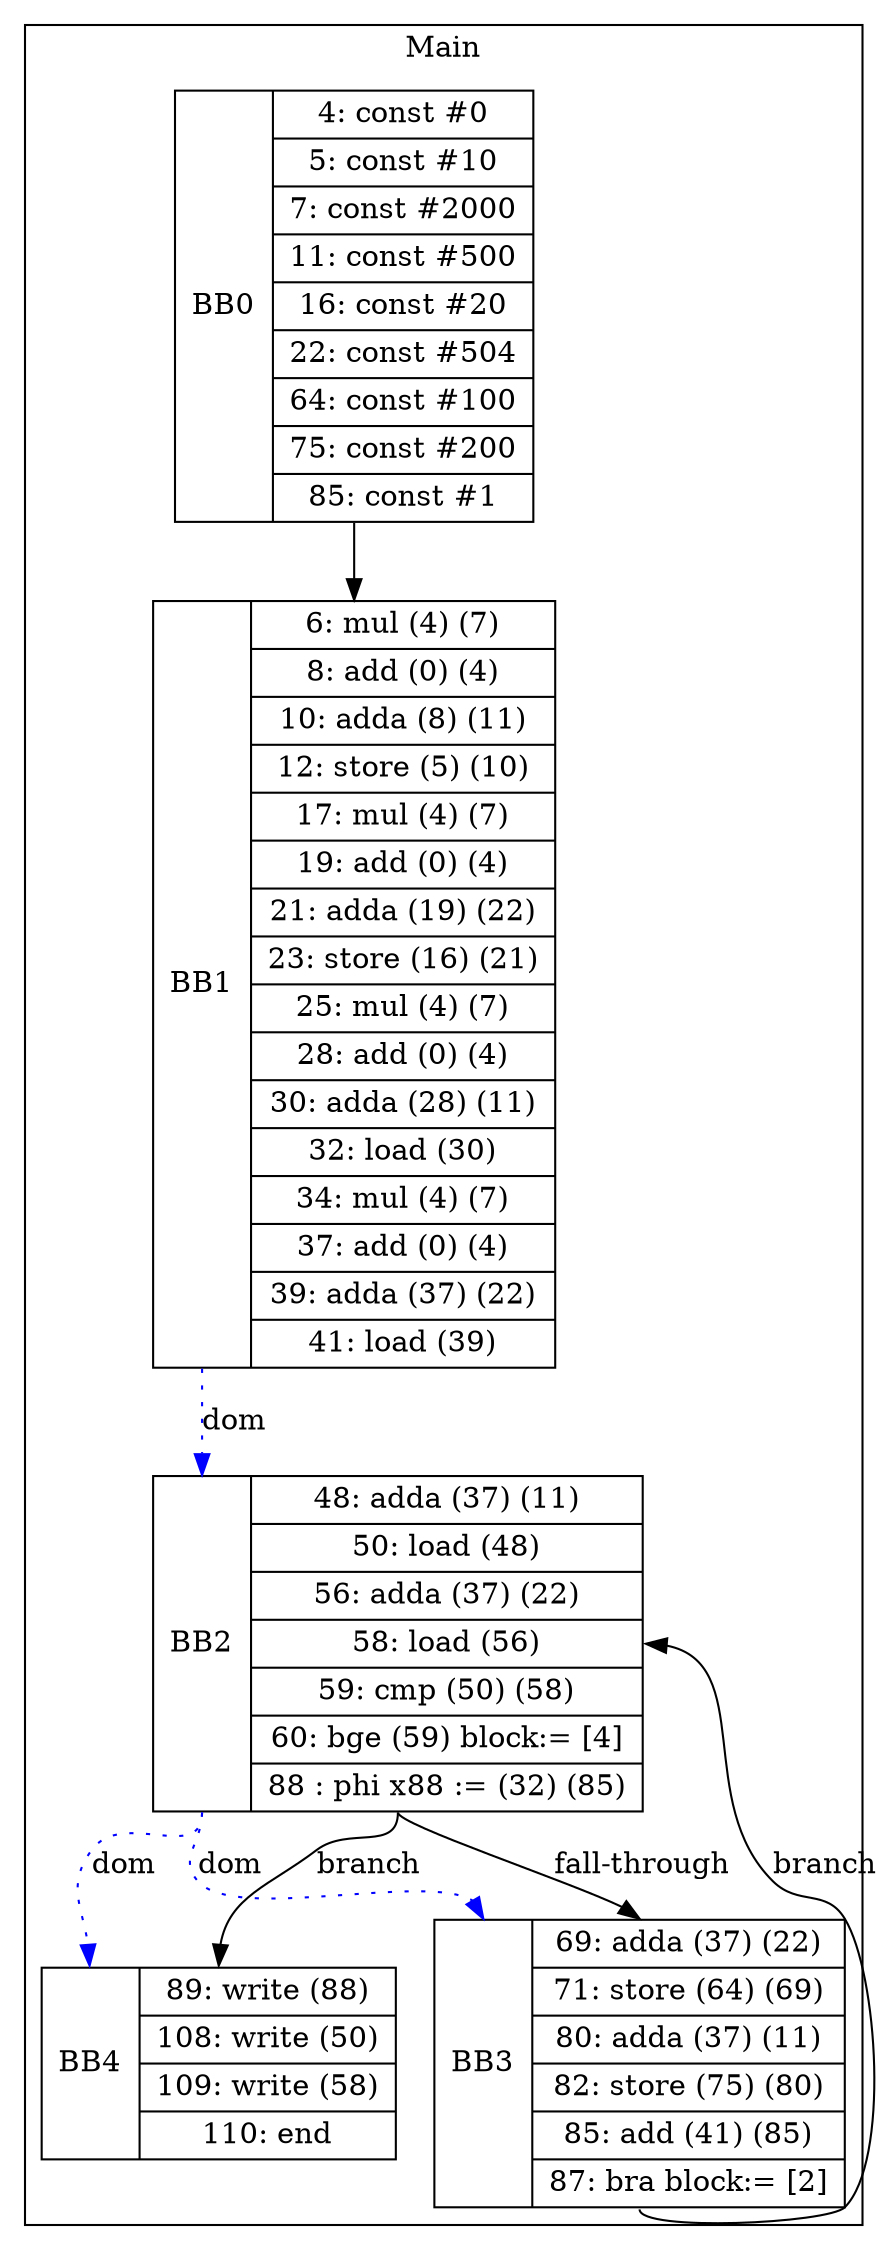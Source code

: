 digraph G {
node [shape=record];
subgraph cluster_main{
label = "Main";
BB0 [shape=record, label="<b>BB0|{4: const #0|5: const #10|7: const #2000|11: const #500|16: const #20|22: const #504|64: const #100|75: const #200|85: const #1}"];
BB1 [shape=record, label="<b>BB1|{6: mul (4) (7)|8: add (0) (4)|10: adda (8) (11)|12: store (5) (10)|17: mul (4) (7)|19: add (0) (4)|21: adda (19) (22)|23: store (16) (21)|25: mul (4) (7)|28: add (0) (4)|30: adda (28) (11)|32: load (30)|34: mul (4) (7)|37: add (0) (4)|39: adda (37) (22)|41: load (39)}"];
BB2 [shape=record, label="<b>BB2|{48: adda (37) (11)|50: load (48)|56: adda (37) (22)|58: load (56)|59: cmp (50) (58)|60: bge (59) block:= [4]|88 : phi x88 := (32) (85)}"];
BB3 [shape=record, label="<b>BB3|{69: adda (37) (22)|71: store (64) (69)|80: adda (37) (11)|82: store (75) (80)|85: add (41) (85)|87: bra block:= [2]}"];
BB4 [shape=record, label="<b>BB4|{89: write (88)|108: write (50)|109: write (58)|110: end}"];
}
BB0:s -> BB1:n ;
BB2:b -> BB3:b [color=blue, style=dotted, label="dom"];
BB2:b -> BB4:b [color=blue, style=dotted, label="dom"];
BB1:b -> BB2:b [color=blue, style=dotted, label="dom"];
BB2:s -> BB4:n [label="branch"];
BB3:s -> BB2:e [label="branch"];
BB2:s -> BB3:n [label="fall-through"];
}
